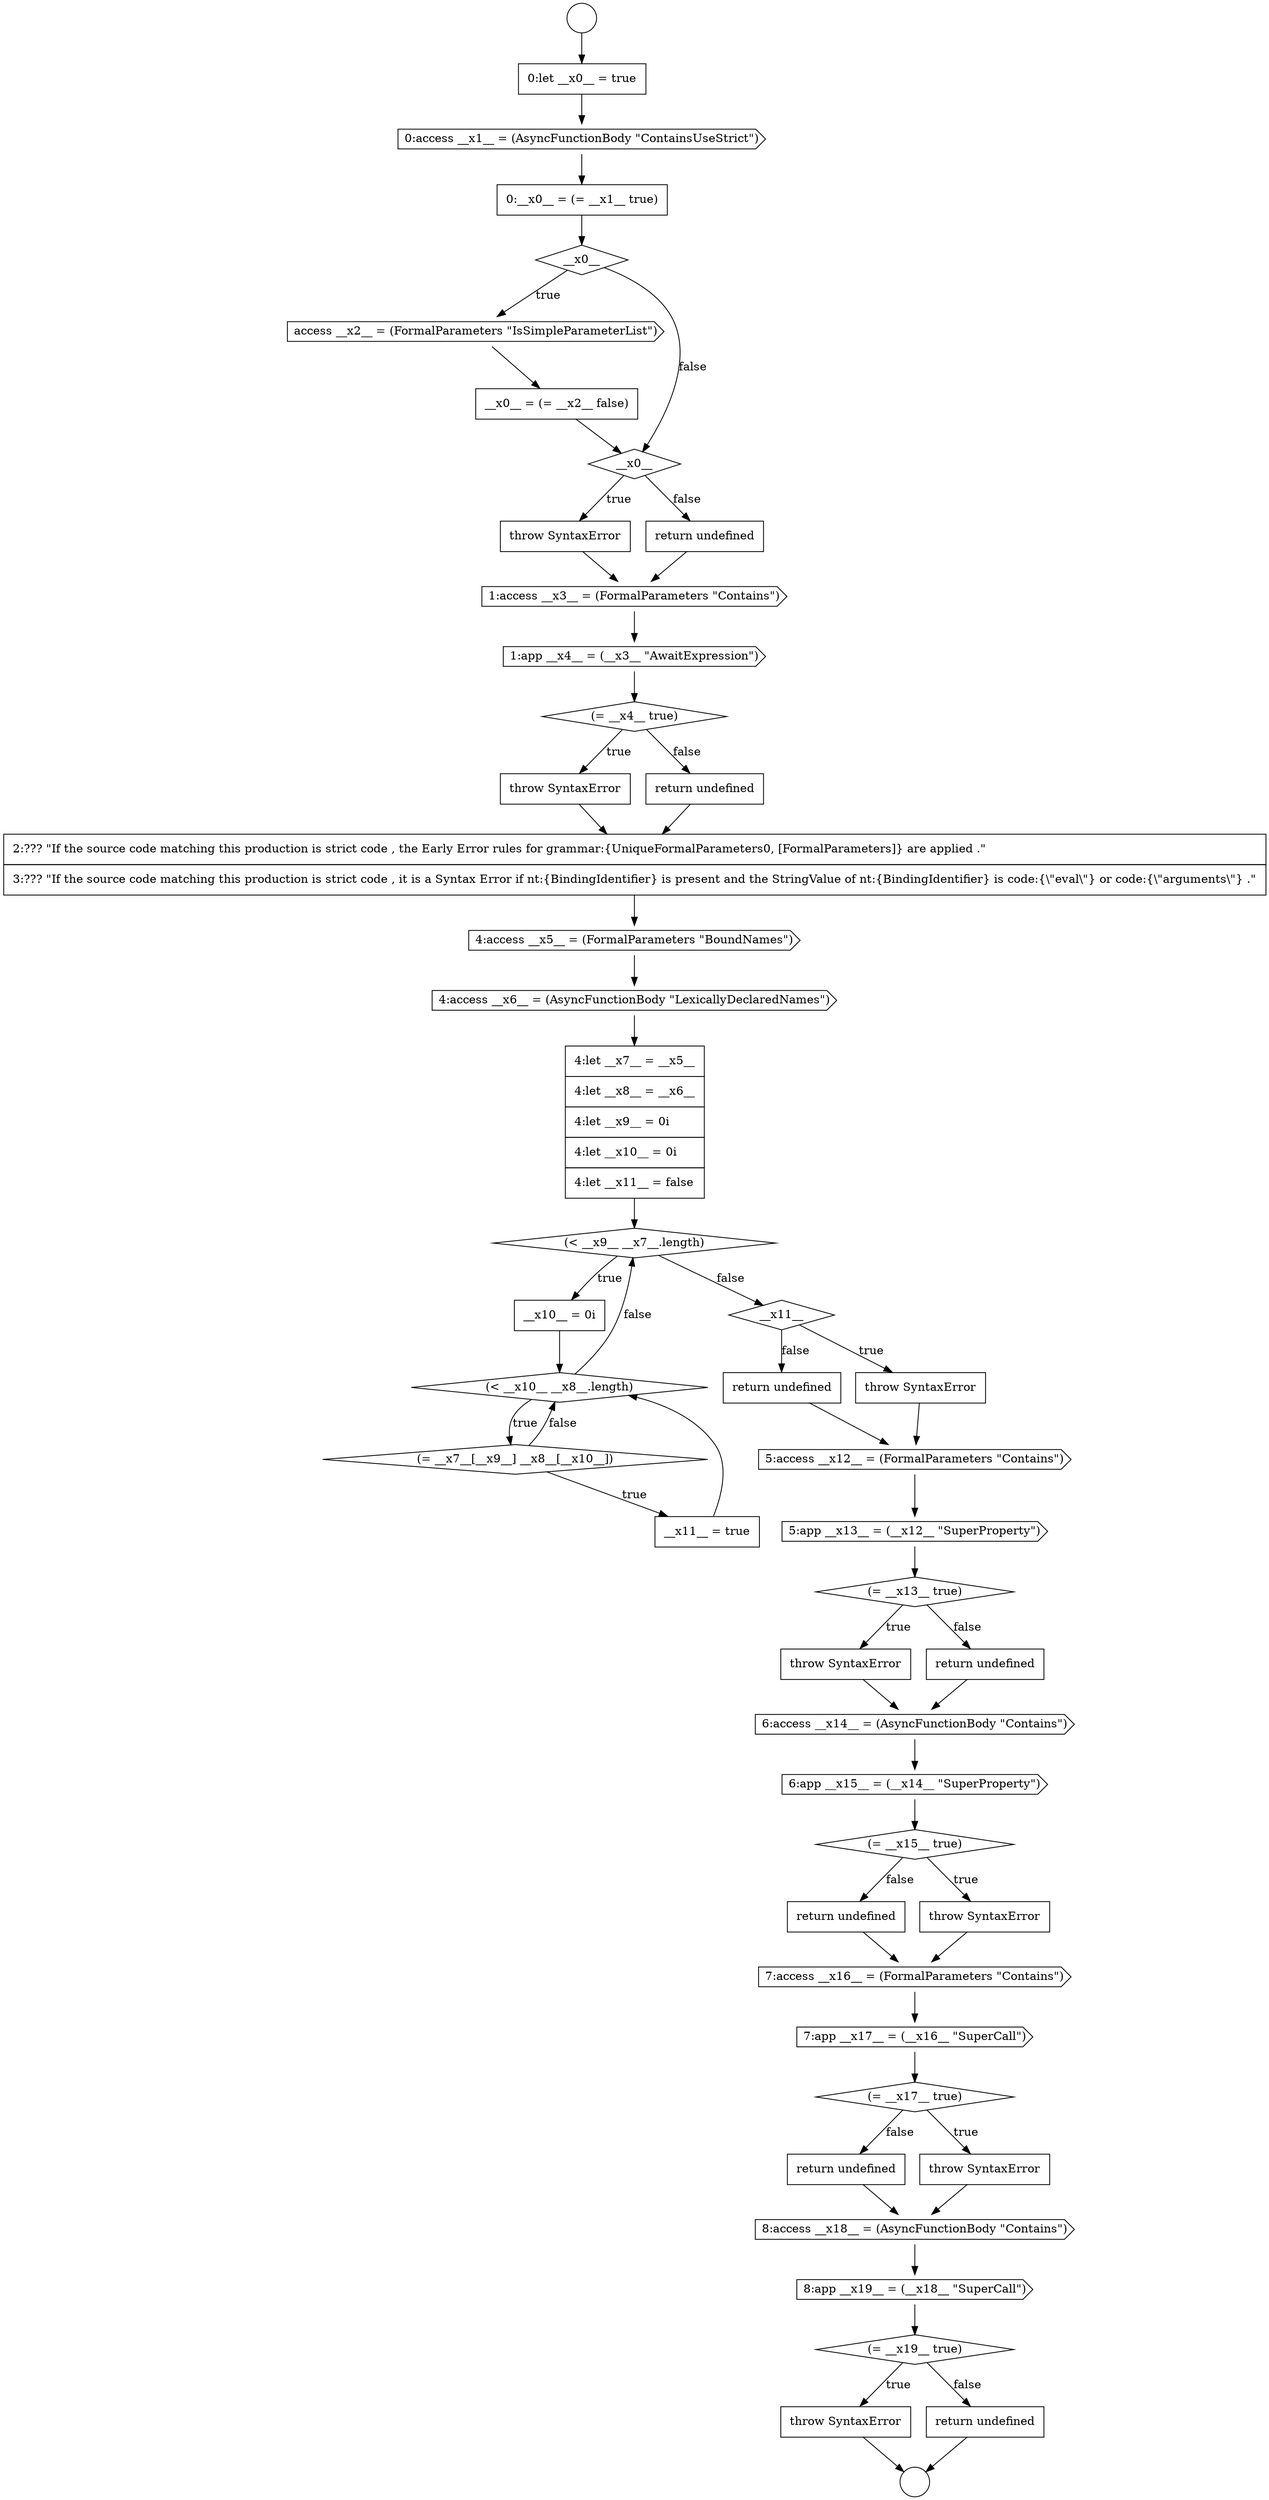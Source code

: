 digraph {
  node19722 [shape=cds, label=<<font color="black">8:access __x18__ = (AsyncFunctionBody &quot;Contains&quot;)</font>> color="black" fillcolor="white" style=filled]
  node19685 [shape=cds, label=<<font color="black">access __x2__ = (FormalParameters &quot;IsSimpleParameterList&quot;)</font>> color="black" fillcolor="white" style=filled]
  node19719 [shape=diamond, label=<<font color="black">(= __x17__ true)</font>> color="black" fillcolor="white" style=filled]
  node19700 [shape=none, margin=0, label=<<font color="black">
    <table border="0" cellborder="1" cellspacing="0" cellpadding="10">
      <tr><td align="left">__x10__ = 0i</td></tr>
    </table>
  </font>> color="black" fillcolor="white" style=filled]
  node19703 [shape=none, margin=0, label=<<font color="black">
    <table border="0" cellborder="1" cellspacing="0" cellpadding="10">
      <tr><td align="left">__x11__ = true</td></tr>
    </table>
  </font>> color="black" fillcolor="white" style=filled]
  node19716 [shape=none, margin=0, label=<<font color="black">
    <table border="0" cellborder="1" cellspacing="0" cellpadding="10">
      <tr><td align="left">return undefined</td></tr>
    </table>
  </font>> color="black" fillcolor="white" style=filled]
  node19707 [shape=cds, label=<<font color="black">5:access __x12__ = (FormalParameters &quot;Contains&quot;)</font>> color="black" fillcolor="white" style=filled]
  node19723 [shape=cds, label=<<font color="black">8:app __x19__ = (__x18__ &quot;SuperCall&quot;)</font>> color="black" fillcolor="white" style=filled]
  node19699 [shape=diamond, label=<<font color="black">(&lt; __x9__ __x7__.length)</font>> color="black" fillcolor="white" style=filled]
  node19702 [shape=diamond, label=<<font color="black">(= __x7__[__x9__] __x8__[__x10__])</font>> color="black" fillcolor="white" style=filled]
  node19691 [shape=cds, label=<<font color="black">1:app __x4__ = (__x3__ &quot;AwaitExpression&quot;)</font>> color="black" fillcolor="white" style=filled]
  node19695 [shape=none, margin=0, label=<<font color="black">
    <table border="0" cellborder="1" cellspacing="0" cellpadding="10">
      <tr><td align="left">2:??? &quot;If the source code matching this production is strict code , the Early Error rules for grammar:{UniqueFormalParameters0, [FormalParameters]} are applied .&quot;</td></tr>
      <tr><td align="left">3:??? &quot;If the source code matching this production is strict code , it is a Syntax Error if nt:{BindingIdentifier} is present and the StringValue of nt:{BindingIdentifier} is code:{\&quot;eval\&quot;} or code:{\&quot;arguments\&quot;} .&quot;</td></tr>
    </table>
  </font>> color="black" fillcolor="white" style=filled]
  node19705 [shape=none, margin=0, label=<<font color="black">
    <table border="0" cellborder="1" cellspacing="0" cellpadding="10">
      <tr><td align="left">throw SyntaxError</td></tr>
    </table>
  </font>> color="black" fillcolor="white" style=filled]
  node19725 [shape=none, margin=0, label=<<font color="black">
    <table border="0" cellborder="1" cellspacing="0" cellpadding="10">
      <tr><td align="left">throw SyntaxError</td></tr>
    </table>
  </font>> color="black" fillcolor="white" style=filled]
  node19721 [shape=none, margin=0, label=<<font color="black">
    <table border="0" cellborder="1" cellspacing="0" cellpadding="10">
      <tr><td align="left">return undefined</td></tr>
    </table>
  </font>> color="black" fillcolor="white" style=filled]
  node19726 [shape=none, margin=0, label=<<font color="black">
    <table border="0" cellborder="1" cellspacing="0" cellpadding="10">
      <tr><td align="left">return undefined</td></tr>
    </table>
  </font>> color="black" fillcolor="white" style=filled]
  node19704 [shape=diamond, label=<<font color="black">__x11__</font>> color="black" fillcolor="white" style=filled]
  node19687 [shape=diamond, label=<<font color="black">__x0__</font>> color="black" fillcolor="white" style=filled]
  node19681 [shape=none, margin=0, label=<<font color="black">
    <table border="0" cellborder="1" cellspacing="0" cellpadding="10">
      <tr><td align="left">0:let __x0__ = true</td></tr>
    </table>
  </font>> color="black" fillcolor="white" style=filled]
  node19713 [shape=cds, label=<<font color="black">6:app __x15__ = (__x14__ &quot;SuperProperty&quot;)</font>> color="black" fillcolor="white" style=filled]
  node19693 [shape=none, margin=0, label=<<font color="black">
    <table border="0" cellborder="1" cellspacing="0" cellpadding="10">
      <tr><td align="left">throw SyntaxError</td></tr>
    </table>
  </font>> color="black" fillcolor="white" style=filled]
  node19710 [shape=none, margin=0, label=<<font color="black">
    <table border="0" cellborder="1" cellspacing="0" cellpadding="10">
      <tr><td align="left">throw SyntaxError</td></tr>
    </table>
  </font>> color="black" fillcolor="white" style=filled]
  node19717 [shape=cds, label=<<font color="black">7:access __x16__ = (FormalParameters &quot;Contains&quot;)</font>> color="black" fillcolor="white" style=filled]
  node19714 [shape=diamond, label=<<font color="black">(= __x15__ true)</font>> color="black" fillcolor="white" style=filled]
  node19690 [shape=cds, label=<<font color="black">1:access __x3__ = (FormalParameters &quot;Contains&quot;)</font>> color="black" fillcolor="white" style=filled]
  node19679 [shape=circle label=" " color="black" fillcolor="white" style=filled]
  node19711 [shape=none, margin=0, label=<<font color="black">
    <table border="0" cellborder="1" cellspacing="0" cellpadding="10">
      <tr><td align="left">return undefined</td></tr>
    </table>
  </font>> color="black" fillcolor="white" style=filled]
  node19684 [shape=diamond, label=<<font color="black">__x0__</font>> color="black" fillcolor="white" style=filled]
  node19694 [shape=none, margin=0, label=<<font color="black">
    <table border="0" cellborder="1" cellspacing="0" cellpadding="10">
      <tr><td align="left">return undefined</td></tr>
    </table>
  </font>> color="black" fillcolor="white" style=filled]
  node19708 [shape=cds, label=<<font color="black">5:app __x13__ = (__x12__ &quot;SuperProperty&quot;)</font>> color="black" fillcolor="white" style=filled]
  node19715 [shape=none, margin=0, label=<<font color="black">
    <table border="0" cellborder="1" cellspacing="0" cellpadding="10">
      <tr><td align="left">throw SyntaxError</td></tr>
    </table>
  </font>> color="black" fillcolor="white" style=filled]
  node19698 [shape=none, margin=0, label=<<font color="black">
    <table border="0" cellborder="1" cellspacing="0" cellpadding="10">
      <tr><td align="left">4:let __x7__ = __x5__</td></tr>
      <tr><td align="left">4:let __x8__ = __x6__</td></tr>
      <tr><td align="left">4:let __x9__ = 0i</td></tr>
      <tr><td align="left">4:let __x10__ = 0i</td></tr>
      <tr><td align="left">4:let __x11__ = false</td></tr>
    </table>
  </font>> color="black" fillcolor="white" style=filled]
  node19683 [shape=none, margin=0, label=<<font color="black">
    <table border="0" cellborder="1" cellspacing="0" cellpadding="10">
      <tr><td align="left">0:__x0__ = (= __x1__ true)</td></tr>
    </table>
  </font>> color="black" fillcolor="white" style=filled]
  node19680 [shape=circle label=" " color="black" fillcolor="white" style=filled]
  node19724 [shape=diamond, label=<<font color="black">(= __x19__ true)</font>> color="black" fillcolor="white" style=filled]
  node19712 [shape=cds, label=<<font color="black">6:access __x14__ = (AsyncFunctionBody &quot;Contains&quot;)</font>> color="black" fillcolor="white" style=filled]
  node19701 [shape=diamond, label=<<font color="black">(&lt; __x10__ __x8__.length)</font>> color="black" fillcolor="white" style=filled]
  node19682 [shape=cds, label=<<font color="black">0:access __x1__ = (AsyncFunctionBody &quot;ContainsUseStrict&quot;)</font>> color="black" fillcolor="white" style=filled]
  node19688 [shape=none, margin=0, label=<<font color="black">
    <table border="0" cellborder="1" cellspacing="0" cellpadding="10">
      <tr><td align="left">throw SyntaxError</td></tr>
    </table>
  </font>> color="black" fillcolor="white" style=filled]
  node19692 [shape=diamond, label=<<font color="black">(= __x4__ true)</font>> color="black" fillcolor="white" style=filled]
  node19686 [shape=none, margin=0, label=<<font color="black">
    <table border="0" cellborder="1" cellspacing="0" cellpadding="10">
      <tr><td align="left">__x0__ = (= __x2__ false)</td></tr>
    </table>
  </font>> color="black" fillcolor="white" style=filled]
  node19697 [shape=cds, label=<<font color="black">4:access __x6__ = (AsyncFunctionBody &quot;LexicallyDeclaredNames&quot;)</font>> color="black" fillcolor="white" style=filled]
  node19709 [shape=diamond, label=<<font color="black">(= __x13__ true)</font>> color="black" fillcolor="white" style=filled]
  node19696 [shape=cds, label=<<font color="black">4:access __x5__ = (FormalParameters &quot;BoundNames&quot;)</font>> color="black" fillcolor="white" style=filled]
  node19718 [shape=cds, label=<<font color="black">7:app __x17__ = (__x16__ &quot;SuperCall&quot;)</font>> color="black" fillcolor="white" style=filled]
  node19720 [shape=none, margin=0, label=<<font color="black">
    <table border="0" cellborder="1" cellspacing="0" cellpadding="10">
      <tr><td align="left">throw SyntaxError</td></tr>
    </table>
  </font>> color="black" fillcolor="white" style=filled]
  node19706 [shape=none, margin=0, label=<<font color="black">
    <table border="0" cellborder="1" cellspacing="0" cellpadding="10">
      <tr><td align="left">return undefined</td></tr>
    </table>
  </font>> color="black" fillcolor="white" style=filled]
  node19689 [shape=none, margin=0, label=<<font color="black">
    <table border="0" cellborder="1" cellspacing="0" cellpadding="10">
      <tr><td align="left">return undefined</td></tr>
    </table>
  </font>> color="black" fillcolor="white" style=filled]
  node19719 -> node19720 [label=<<font color="black">true</font>> color="black"]
  node19719 -> node19721 [label=<<font color="black">false</font>> color="black"]
  node19715 -> node19717 [ color="black"]
  node19726 -> node19680 [ color="black"]
  node19704 -> node19705 [label=<<font color="black">true</font>> color="black"]
  node19704 -> node19706 [label=<<font color="black">false</font>> color="black"]
  node19691 -> node19692 [ color="black"]
  node19725 -> node19680 [ color="black"]
  node19679 -> node19681 [ color="black"]
  node19698 -> node19699 [ color="black"]
  node19687 -> node19688 [label=<<font color="black">true</font>> color="black"]
  node19687 -> node19689 [label=<<font color="black">false</font>> color="black"]
  node19722 -> node19723 [ color="black"]
  node19688 -> node19690 [ color="black"]
  node19709 -> node19710 [label=<<font color="black">true</font>> color="black"]
  node19709 -> node19711 [label=<<font color="black">false</font>> color="black"]
  node19717 -> node19718 [ color="black"]
  node19695 -> node19696 [ color="black"]
  node19693 -> node19695 [ color="black"]
  node19705 -> node19707 [ color="black"]
  node19702 -> node19703 [label=<<font color="black">true</font>> color="black"]
  node19702 -> node19701 [label=<<font color="black">false</font>> color="black"]
  node19716 -> node19717 [ color="black"]
  node19701 -> node19702 [label=<<font color="black">true</font>> color="black"]
  node19701 -> node19699 [label=<<font color="black">false</font>> color="black"]
  node19724 -> node19725 [label=<<font color="black">true</font>> color="black"]
  node19724 -> node19726 [label=<<font color="black">false</font>> color="black"]
  node19713 -> node19714 [ color="black"]
  node19700 -> node19701 [ color="black"]
  node19706 -> node19707 [ color="black"]
  node19711 -> node19712 [ color="black"]
  node19684 -> node19685 [label=<<font color="black">true</font>> color="black"]
  node19684 -> node19687 [label=<<font color="black">false</font>> color="black"]
  node19720 -> node19722 [ color="black"]
  node19699 -> node19700 [label=<<font color="black">true</font>> color="black"]
  node19699 -> node19704 [label=<<font color="black">false</font>> color="black"]
  node19723 -> node19724 [ color="black"]
  node19692 -> node19693 [label=<<font color="black">true</font>> color="black"]
  node19692 -> node19694 [label=<<font color="black">false</font>> color="black"]
  node19707 -> node19708 [ color="black"]
  node19710 -> node19712 [ color="black"]
  node19683 -> node19684 [ color="black"]
  node19714 -> node19715 [label=<<font color="black">true</font>> color="black"]
  node19714 -> node19716 [label=<<font color="black">false</font>> color="black"]
  node19721 -> node19722 [ color="black"]
  node19682 -> node19683 [ color="black"]
  node19681 -> node19682 [ color="black"]
  node19712 -> node19713 [ color="black"]
  node19685 -> node19686 [ color="black"]
  node19703 -> node19701 [ color="black"]
  node19689 -> node19690 [ color="black"]
  node19686 -> node19687 [ color="black"]
  node19697 -> node19698 [ color="black"]
  node19690 -> node19691 [ color="black"]
  node19696 -> node19697 [ color="black"]
  node19694 -> node19695 [ color="black"]
  node19708 -> node19709 [ color="black"]
  node19718 -> node19719 [ color="black"]
}
